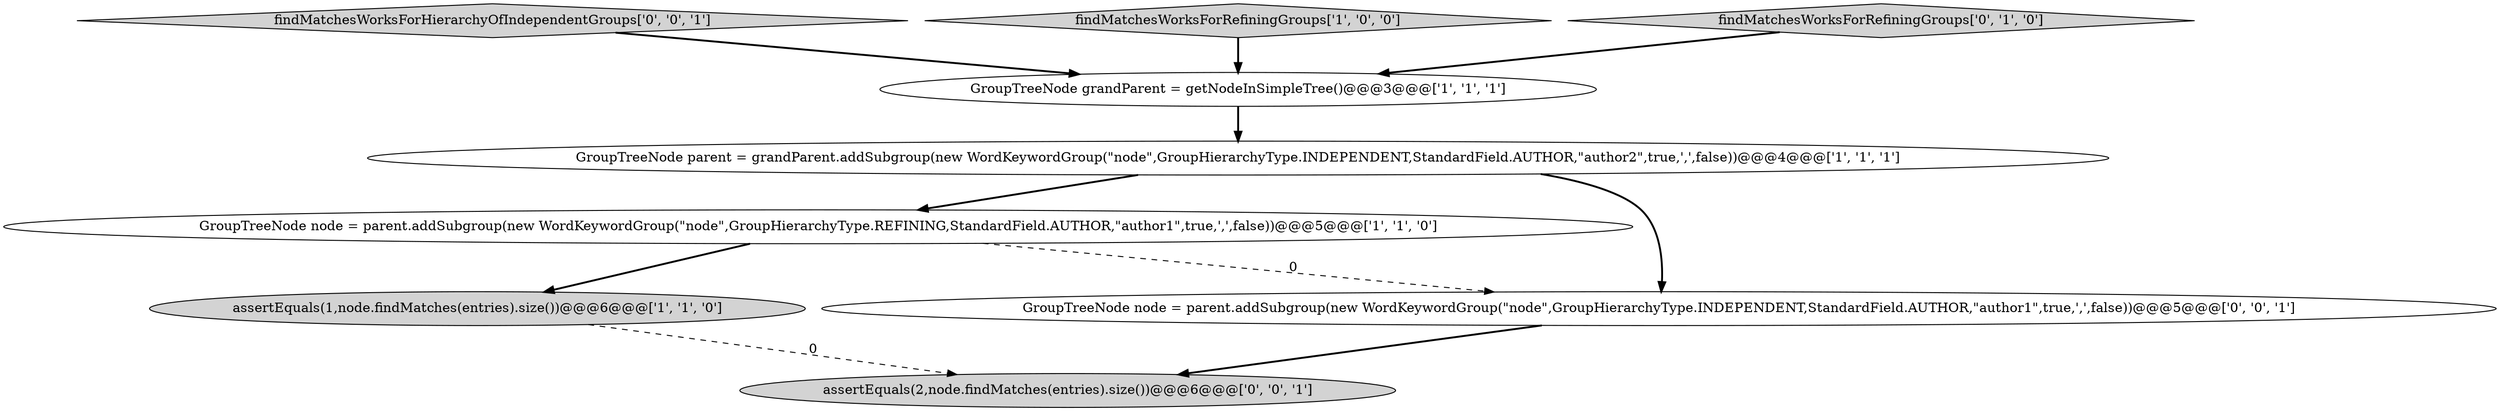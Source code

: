 digraph {
7 [style = filled, label = "findMatchesWorksForHierarchyOfIndependentGroups['0', '0', '1']", fillcolor = lightgray, shape = diamond image = "AAA0AAABBB3BBB"];
2 [style = filled, label = "GroupTreeNode grandParent = getNodeInSimpleTree()@@@3@@@['1', '1', '1']", fillcolor = white, shape = ellipse image = "AAA0AAABBB1BBB"];
0 [style = filled, label = "GroupTreeNode node = parent.addSubgroup(new WordKeywordGroup(\"node\",GroupHierarchyType.REFINING,StandardField.AUTHOR,\"author1\",true,',',false))@@@5@@@['1', '1', '0']", fillcolor = white, shape = ellipse image = "AAA0AAABBB1BBB"];
1 [style = filled, label = "assertEquals(1,node.findMatches(entries).size())@@@6@@@['1', '1', '0']", fillcolor = lightgray, shape = ellipse image = "AAA0AAABBB1BBB"];
3 [style = filled, label = "GroupTreeNode parent = grandParent.addSubgroup(new WordKeywordGroup(\"node\",GroupHierarchyType.INDEPENDENT,StandardField.AUTHOR,\"author2\",true,',',false))@@@4@@@['1', '1', '1']", fillcolor = white, shape = ellipse image = "AAA0AAABBB1BBB"];
8 [style = filled, label = "GroupTreeNode node = parent.addSubgroup(new WordKeywordGroup(\"node\",GroupHierarchyType.INDEPENDENT,StandardField.AUTHOR,\"author1\",true,',',false))@@@5@@@['0', '0', '1']", fillcolor = white, shape = ellipse image = "AAA0AAABBB3BBB"];
4 [style = filled, label = "findMatchesWorksForRefiningGroups['1', '0', '0']", fillcolor = lightgray, shape = diamond image = "AAA0AAABBB1BBB"];
5 [style = filled, label = "findMatchesWorksForRefiningGroups['0', '1', '0']", fillcolor = lightgray, shape = diamond image = "AAA0AAABBB2BBB"];
6 [style = filled, label = "assertEquals(2,node.findMatches(entries).size())@@@6@@@['0', '0', '1']", fillcolor = lightgray, shape = ellipse image = "AAA0AAABBB3BBB"];
0->8 [style = dashed, label="0"];
5->2 [style = bold, label=""];
8->6 [style = bold, label=""];
4->2 [style = bold, label=""];
7->2 [style = bold, label=""];
0->1 [style = bold, label=""];
3->8 [style = bold, label=""];
1->6 [style = dashed, label="0"];
3->0 [style = bold, label=""];
2->3 [style = bold, label=""];
}
